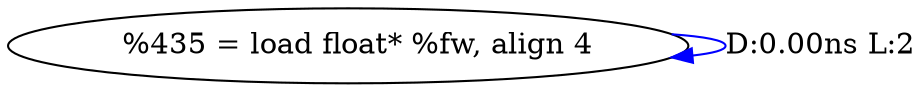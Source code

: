 digraph {
Node0x2d32fa0[label="  %435 = load float* %fw, align 4"];
Node0x2d32fa0 -> Node0x2d32fa0[label="D:0.00ns L:2",color=blue];
}

